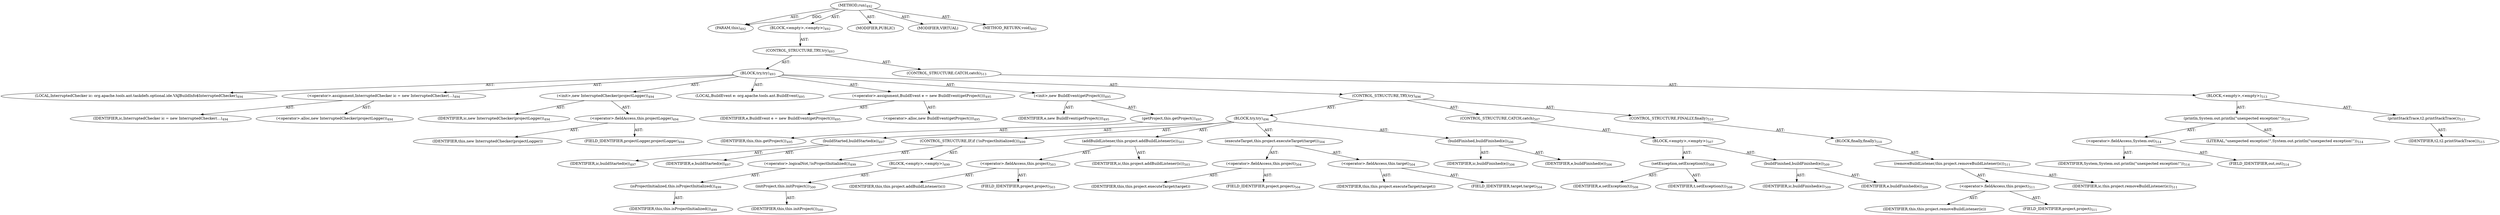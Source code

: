 digraph "run" {  
"111669149731" [label = <(METHOD,run)<SUB>492</SUB>> ]
"115964117015" [label = <(PARAM,this)<SUB>492</SUB>> ]
"25769803832" [label = <(BLOCK,&lt;empty&gt;,&lt;empty&gt;)<SUB>492</SUB>> ]
"47244640273" [label = <(CONTROL_STRUCTURE,TRY,try)<SUB>493</SUB>> ]
"25769803833" [label = <(BLOCK,try,try)<SUB>493</SUB>> ]
"94489280534" [label = <(LOCAL,InterruptedChecker ic: org.apache.tools.ant.taskdefs.optional.ide.VAJBuildInfo$InterruptedChecker)<SUB>494</SUB>> ]
"30064771283" [label = <(&lt;operator&gt;.assignment,InterruptedChecker ic = new InterruptedChecker(...)<SUB>494</SUB>> ]
"68719476930" [label = <(IDENTIFIER,ic,InterruptedChecker ic = new InterruptedChecker(...)<SUB>494</SUB>> ]
"30064771284" [label = <(&lt;operator&gt;.alloc,new InterruptedChecker(projectLogger))<SUB>494</SUB>> ]
"30064771285" [label = <(&lt;init&gt;,new InterruptedChecker(projectLogger))<SUB>494</SUB>> ]
"68719476931" [label = <(IDENTIFIER,ic,new InterruptedChecker(projectLogger))<SUB>494</SUB>> ]
"30064771286" [label = <(&lt;operator&gt;.fieldAccess,this.projectLogger)<SUB>494</SUB>> ]
"68719476932" [label = <(IDENTIFIER,this,new InterruptedChecker(projectLogger))> ]
"55834574905" [label = <(FIELD_IDENTIFIER,projectLogger,projectLogger)<SUB>494</SUB>> ]
"94489280535" [label = <(LOCAL,BuildEvent e: org.apache.tools.ant.BuildEvent)<SUB>495</SUB>> ]
"30064771287" [label = <(&lt;operator&gt;.assignment,BuildEvent e = new BuildEvent(getProject()))<SUB>495</SUB>> ]
"68719476933" [label = <(IDENTIFIER,e,BuildEvent e = new BuildEvent(getProject()))<SUB>495</SUB>> ]
"30064771288" [label = <(&lt;operator&gt;.alloc,new BuildEvent(getProject()))<SUB>495</SUB>> ]
"30064771289" [label = <(&lt;init&gt;,new BuildEvent(getProject()))<SUB>495</SUB>> ]
"68719476934" [label = <(IDENTIFIER,e,new BuildEvent(getProject()))<SUB>495</SUB>> ]
"30064771290" [label = <(getProject,this.getProject())<SUB>495</SUB>> ]
"68719476767" [label = <(IDENTIFIER,this,this.getProject())<SUB>495</SUB>> ]
"47244640274" [label = <(CONTROL_STRUCTURE,TRY,try)<SUB>496</SUB>> ]
"25769803834" [label = <(BLOCK,try,try)<SUB>496</SUB>> ]
"30064771291" [label = <(buildStarted,buildStarted(e))<SUB>497</SUB>> ]
"68719476935" [label = <(IDENTIFIER,ic,buildStarted(e))<SUB>497</SUB>> ]
"68719476936" [label = <(IDENTIFIER,e,buildStarted(e))<SUB>497</SUB>> ]
"47244640275" [label = <(CONTROL_STRUCTURE,IF,if (!isProjectInitialized()))<SUB>499</SUB>> ]
"30064771292" [label = <(&lt;operator&gt;.logicalNot,!isProjectInitialized())<SUB>499</SUB>> ]
"30064771293" [label = <(isProjectInitialized,this.isProjectInitialized())<SUB>499</SUB>> ]
"68719476768" [label = <(IDENTIFIER,this,this.isProjectInitialized())<SUB>499</SUB>> ]
"25769803835" [label = <(BLOCK,&lt;empty&gt;,&lt;empty&gt;)<SUB>499</SUB>> ]
"30064771294" [label = <(initProject,this.initProject())<SUB>500</SUB>> ]
"68719476769" [label = <(IDENTIFIER,this,this.initProject())<SUB>500</SUB>> ]
"30064771295" [label = <(addBuildListener,this.project.addBuildListener(ic))<SUB>503</SUB>> ]
"30064771296" [label = <(&lt;operator&gt;.fieldAccess,this.project)<SUB>503</SUB>> ]
"68719476937" [label = <(IDENTIFIER,this,this.project.addBuildListener(ic))> ]
"55834574906" [label = <(FIELD_IDENTIFIER,project,project)<SUB>503</SUB>> ]
"68719476938" [label = <(IDENTIFIER,ic,this.project.addBuildListener(ic))<SUB>503</SUB>> ]
"30064771297" [label = <(executeTarget,this.project.executeTarget(target))<SUB>504</SUB>> ]
"30064771298" [label = <(&lt;operator&gt;.fieldAccess,this.project)<SUB>504</SUB>> ]
"68719476939" [label = <(IDENTIFIER,this,this.project.executeTarget(target))> ]
"55834574907" [label = <(FIELD_IDENTIFIER,project,project)<SUB>504</SUB>> ]
"30064771299" [label = <(&lt;operator&gt;.fieldAccess,this.target)<SUB>504</SUB>> ]
"68719476940" [label = <(IDENTIFIER,this,this.project.executeTarget(target))> ]
"55834574908" [label = <(FIELD_IDENTIFIER,target,target)<SUB>504</SUB>> ]
"30064771300" [label = <(buildFinished,buildFinished(e))<SUB>506</SUB>> ]
"68719476941" [label = <(IDENTIFIER,ic,buildFinished(e))<SUB>506</SUB>> ]
"68719476942" [label = <(IDENTIFIER,e,buildFinished(e))<SUB>506</SUB>> ]
"47244640276" [label = <(CONTROL_STRUCTURE,CATCH,catch)<SUB>507</SUB>> ]
"25769803836" [label = <(BLOCK,&lt;empty&gt;,&lt;empty&gt;)<SUB>507</SUB>> ]
"30064771301" [label = <(setException,setException(t))<SUB>508</SUB>> ]
"68719476943" [label = <(IDENTIFIER,e,setException(t))<SUB>508</SUB>> ]
"68719476944" [label = <(IDENTIFIER,t,setException(t))<SUB>508</SUB>> ]
"30064771302" [label = <(buildFinished,buildFinished(e))<SUB>509</SUB>> ]
"68719476945" [label = <(IDENTIFIER,ic,buildFinished(e))<SUB>509</SUB>> ]
"68719476946" [label = <(IDENTIFIER,e,buildFinished(e))<SUB>509</SUB>> ]
"47244640277" [label = <(CONTROL_STRUCTURE,FINALLY,finally)<SUB>510</SUB>> ]
"25769803837" [label = <(BLOCK,finally,finally)<SUB>510</SUB>> ]
"30064771303" [label = <(removeBuildListener,this.project.removeBuildListener(ic))<SUB>511</SUB>> ]
"30064771304" [label = <(&lt;operator&gt;.fieldAccess,this.project)<SUB>511</SUB>> ]
"68719476947" [label = <(IDENTIFIER,this,this.project.removeBuildListener(ic))> ]
"55834574909" [label = <(FIELD_IDENTIFIER,project,project)<SUB>511</SUB>> ]
"68719476948" [label = <(IDENTIFIER,ic,this.project.removeBuildListener(ic))<SUB>511</SUB>> ]
"47244640278" [label = <(CONTROL_STRUCTURE,CATCH,catch)<SUB>513</SUB>> ]
"25769803838" [label = <(BLOCK,&lt;empty&gt;,&lt;empty&gt;)<SUB>513</SUB>> ]
"30064771305" [label = <(println,System.out.println(&quot;unexpected exception!&quot;))<SUB>514</SUB>> ]
"30064771306" [label = <(&lt;operator&gt;.fieldAccess,System.out)<SUB>514</SUB>> ]
"68719476949" [label = <(IDENTIFIER,System,System.out.println(&quot;unexpected exception!&quot;))<SUB>514</SUB>> ]
"55834574910" [label = <(FIELD_IDENTIFIER,out,out)<SUB>514</SUB>> ]
"90194313236" [label = <(LITERAL,&quot;unexpected exception!&quot;,System.out.println(&quot;unexpected exception!&quot;))<SUB>514</SUB>> ]
"30064771307" [label = <(printStackTrace,t2.printStackTrace())<SUB>515</SUB>> ]
"68719476950" [label = <(IDENTIFIER,t2,t2.printStackTrace())<SUB>515</SUB>> ]
"133143986258" [label = <(MODIFIER,PUBLIC)> ]
"133143986259" [label = <(MODIFIER,VIRTUAL)> ]
"128849018915" [label = <(METHOD_RETURN,void)<SUB>492</SUB>> ]
  "111669149731" -> "115964117015"  [ label = "AST: "] 
  "111669149731" -> "25769803832"  [ label = "AST: "] 
  "111669149731" -> "133143986258"  [ label = "AST: "] 
  "111669149731" -> "133143986259"  [ label = "AST: "] 
  "111669149731" -> "128849018915"  [ label = "AST: "] 
  "25769803832" -> "47244640273"  [ label = "AST: "] 
  "47244640273" -> "25769803833"  [ label = "AST: "] 
  "47244640273" -> "47244640278"  [ label = "AST: "] 
  "25769803833" -> "94489280534"  [ label = "AST: "] 
  "25769803833" -> "30064771283"  [ label = "AST: "] 
  "25769803833" -> "30064771285"  [ label = "AST: "] 
  "25769803833" -> "94489280535"  [ label = "AST: "] 
  "25769803833" -> "30064771287"  [ label = "AST: "] 
  "25769803833" -> "30064771289"  [ label = "AST: "] 
  "25769803833" -> "47244640274"  [ label = "AST: "] 
  "30064771283" -> "68719476930"  [ label = "AST: "] 
  "30064771283" -> "30064771284"  [ label = "AST: "] 
  "30064771285" -> "68719476931"  [ label = "AST: "] 
  "30064771285" -> "30064771286"  [ label = "AST: "] 
  "30064771286" -> "68719476932"  [ label = "AST: "] 
  "30064771286" -> "55834574905"  [ label = "AST: "] 
  "30064771287" -> "68719476933"  [ label = "AST: "] 
  "30064771287" -> "30064771288"  [ label = "AST: "] 
  "30064771289" -> "68719476934"  [ label = "AST: "] 
  "30064771289" -> "30064771290"  [ label = "AST: "] 
  "30064771290" -> "68719476767"  [ label = "AST: "] 
  "47244640274" -> "25769803834"  [ label = "AST: "] 
  "47244640274" -> "47244640276"  [ label = "AST: "] 
  "47244640274" -> "47244640277"  [ label = "AST: "] 
  "25769803834" -> "30064771291"  [ label = "AST: "] 
  "25769803834" -> "47244640275"  [ label = "AST: "] 
  "25769803834" -> "30064771295"  [ label = "AST: "] 
  "25769803834" -> "30064771297"  [ label = "AST: "] 
  "25769803834" -> "30064771300"  [ label = "AST: "] 
  "30064771291" -> "68719476935"  [ label = "AST: "] 
  "30064771291" -> "68719476936"  [ label = "AST: "] 
  "47244640275" -> "30064771292"  [ label = "AST: "] 
  "47244640275" -> "25769803835"  [ label = "AST: "] 
  "30064771292" -> "30064771293"  [ label = "AST: "] 
  "30064771293" -> "68719476768"  [ label = "AST: "] 
  "25769803835" -> "30064771294"  [ label = "AST: "] 
  "30064771294" -> "68719476769"  [ label = "AST: "] 
  "30064771295" -> "30064771296"  [ label = "AST: "] 
  "30064771295" -> "68719476938"  [ label = "AST: "] 
  "30064771296" -> "68719476937"  [ label = "AST: "] 
  "30064771296" -> "55834574906"  [ label = "AST: "] 
  "30064771297" -> "30064771298"  [ label = "AST: "] 
  "30064771297" -> "30064771299"  [ label = "AST: "] 
  "30064771298" -> "68719476939"  [ label = "AST: "] 
  "30064771298" -> "55834574907"  [ label = "AST: "] 
  "30064771299" -> "68719476940"  [ label = "AST: "] 
  "30064771299" -> "55834574908"  [ label = "AST: "] 
  "30064771300" -> "68719476941"  [ label = "AST: "] 
  "30064771300" -> "68719476942"  [ label = "AST: "] 
  "47244640276" -> "25769803836"  [ label = "AST: "] 
  "25769803836" -> "30064771301"  [ label = "AST: "] 
  "25769803836" -> "30064771302"  [ label = "AST: "] 
  "30064771301" -> "68719476943"  [ label = "AST: "] 
  "30064771301" -> "68719476944"  [ label = "AST: "] 
  "30064771302" -> "68719476945"  [ label = "AST: "] 
  "30064771302" -> "68719476946"  [ label = "AST: "] 
  "47244640277" -> "25769803837"  [ label = "AST: "] 
  "25769803837" -> "30064771303"  [ label = "AST: "] 
  "30064771303" -> "30064771304"  [ label = "AST: "] 
  "30064771303" -> "68719476948"  [ label = "AST: "] 
  "30064771304" -> "68719476947"  [ label = "AST: "] 
  "30064771304" -> "55834574909"  [ label = "AST: "] 
  "47244640278" -> "25769803838"  [ label = "AST: "] 
  "25769803838" -> "30064771305"  [ label = "AST: "] 
  "25769803838" -> "30064771307"  [ label = "AST: "] 
  "30064771305" -> "30064771306"  [ label = "AST: "] 
  "30064771305" -> "90194313236"  [ label = "AST: "] 
  "30064771306" -> "68719476949"  [ label = "AST: "] 
  "30064771306" -> "55834574910"  [ label = "AST: "] 
  "30064771307" -> "68719476950"  [ label = "AST: "] 
  "111669149731" -> "115964117015"  [ label = "DDG: "] 
}
